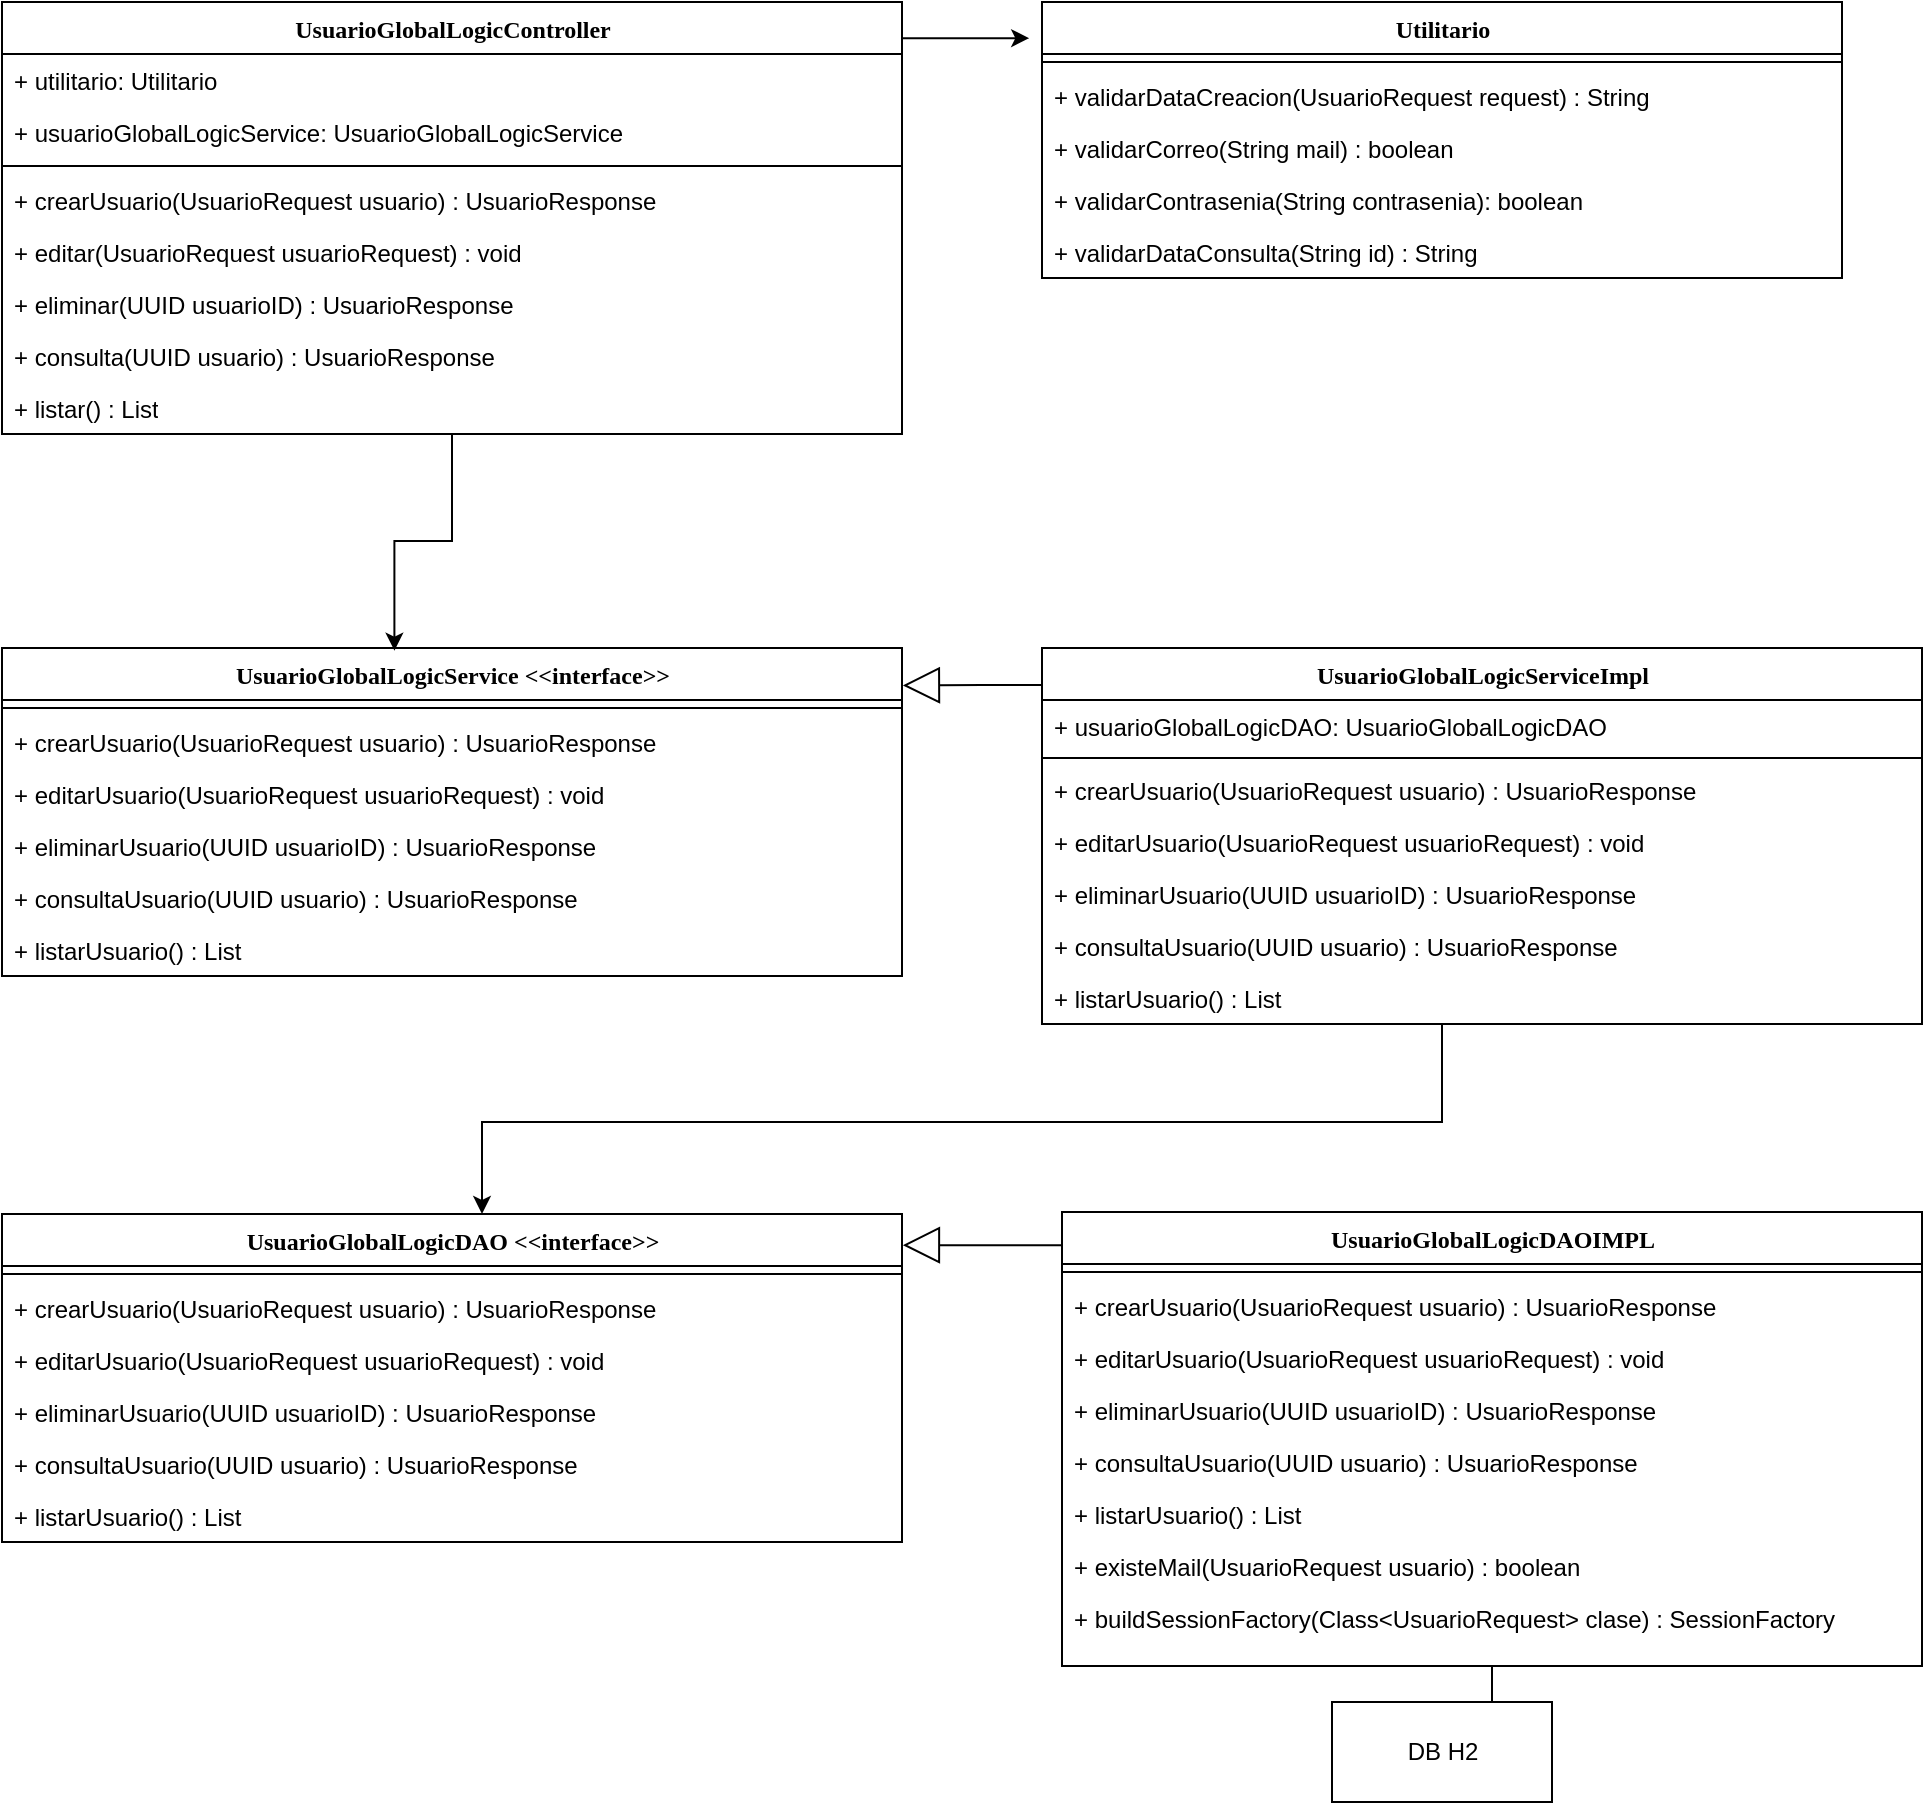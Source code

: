 <mxfile version="12.1.0" type="device" pages="1"><diagram name="Page-1" id="9f46799a-70d6-7492-0946-bef42562c5a5"><mxGraphModel dx="1192" dy="608" grid="1" gridSize="10" guides="1" tooltips="1" connect="1" arrows="1" fold="1" page="1" pageScale="1" pageWidth="1100" pageHeight="850" background="#ffffff" math="0" shadow="0"><root><mxCell id="0"/><mxCell id="1" parent="0"/><mxCell id="_h3s66R_4-OIreAefRuh-52" style="edgeStyle=orthogonalEdgeStyle;rounded=0;orthogonalLoop=1;jettySize=auto;html=1;entryX=-0.016;entryY=0.131;entryDx=0;entryDy=0;entryPerimeter=0;" edge="1" parent="1" source="78961159f06e98e8-17" target="_h3s66R_4-OIreAefRuh-43"><mxGeometry relative="1" as="geometry"><Array as="points"><mxPoint x="540" y="98"/><mxPoint x="540" y="98"/></Array></mxGeometry></mxCell><mxCell id="_h3s66R_4-OIreAefRuh-53" style="edgeStyle=orthogonalEdgeStyle;rounded=0;orthogonalLoop=1;jettySize=auto;html=1;entryX=0.436;entryY=0.008;entryDx=0;entryDy=0;entryPerimeter=0;" edge="1" parent="1" source="78961159f06e98e8-17" target="78961159f06e98e8-30"><mxGeometry relative="1" as="geometry"/></mxCell><mxCell id="78961159f06e98e8-17" value="UsuarioGlobalLogicController" style="swimlane;html=1;fontStyle=1;align=center;verticalAlign=top;childLayout=stackLayout;horizontal=1;startSize=26;horizontalStack=0;resizeParent=1;resizeLast=0;collapsible=1;marginBottom=0;swimlaneFillColor=#ffffff;rounded=0;shadow=0;comic=0;labelBackgroundColor=none;strokeColor=#000000;strokeWidth=1;fillColor=none;fontFamily=Verdana;fontSize=12;fontColor=#000000;" parent="1" vertex="1"><mxGeometry x="120" y="80" width="450" height="216" as="geometry"/></mxCell><mxCell id="78961159f06e98e8-25" value="+ utilitario: Utilitario" style="text;html=1;strokeColor=none;fillColor=none;align=left;verticalAlign=top;spacingLeft=4;spacingRight=4;whiteSpace=wrap;overflow=hidden;rotatable=0;points=[[0,0.5],[1,0.5]];portConstraint=eastwest;" parent="78961159f06e98e8-17" vertex="1"><mxGeometry y="26" width="450" height="26" as="geometry"/></mxCell><mxCell id="78961159f06e98e8-26" value="+ usuarioGlobalLogicService: UsuarioGlobalLogicService " style="text;html=1;strokeColor=none;fillColor=none;align=left;verticalAlign=top;spacingLeft=4;spacingRight=4;whiteSpace=wrap;overflow=hidden;rotatable=0;points=[[0,0.5],[1,0.5]];portConstraint=eastwest;" parent="78961159f06e98e8-17" vertex="1"><mxGeometry y="52" width="450" height="26" as="geometry"/></mxCell><mxCell id="78961159f06e98e8-19" value="" style="line;html=1;strokeWidth=1;fillColor=none;align=left;verticalAlign=middle;spacingTop=-1;spacingLeft=3;spacingRight=3;rotatable=0;labelPosition=right;points=[];portConstraint=eastwest;" parent="78961159f06e98e8-17" vertex="1"><mxGeometry y="78" width="450" height="8" as="geometry"/></mxCell><mxCell id="_h3s66R_4-OIreAefRuh-38" value="+ crearUsuario(UsuarioRequest usuario) : UsuarioResponse" style="text;html=1;strokeColor=none;fillColor=none;align=left;verticalAlign=top;spacingLeft=4;spacingRight=4;whiteSpace=wrap;overflow=hidden;rotatable=0;points=[[0,0.5],[1,0.5]];portConstraint=eastwest;" vertex="1" parent="78961159f06e98e8-17"><mxGeometry y="86" width="450" height="26" as="geometry"/></mxCell><mxCell id="_h3s66R_4-OIreAefRuh-39" value="+ editar(UsuarioRequest usuarioRequest) : void" style="text;html=1;strokeColor=none;fillColor=none;align=left;verticalAlign=top;spacingLeft=4;spacingRight=4;whiteSpace=wrap;overflow=hidden;rotatable=0;points=[[0,0.5],[1,0.5]];portConstraint=eastwest;" vertex="1" parent="78961159f06e98e8-17"><mxGeometry y="112" width="450" height="26" as="geometry"/></mxCell><mxCell id="_h3s66R_4-OIreAefRuh-40" value="&lt;div&gt;+ eliminar(UUID usuarioID) : UsuarioResponse&lt;/div&gt;&lt;div&gt;&lt;br&gt;&lt;/div&gt;" style="text;html=1;strokeColor=none;fillColor=none;align=left;verticalAlign=top;spacingLeft=4;spacingRight=4;whiteSpace=wrap;overflow=hidden;rotatable=0;points=[[0,0.5],[1,0.5]];portConstraint=eastwest;" vertex="1" parent="78961159f06e98e8-17"><mxGeometry y="138" width="450" height="26" as="geometry"/></mxCell><mxCell id="_h3s66R_4-OIreAefRuh-41" value="&lt;div&gt;+ consulta(UUID usuario) : UsuarioResponse&lt;/div&gt;" style="text;html=1;strokeColor=none;fillColor=none;align=left;verticalAlign=top;spacingLeft=4;spacingRight=4;whiteSpace=wrap;overflow=hidden;rotatable=0;points=[[0,0.5],[1,0.5]];portConstraint=eastwest;" vertex="1" parent="78961159f06e98e8-17"><mxGeometry y="164" width="450" height="26" as="geometry"/></mxCell><mxCell id="_h3s66R_4-OIreAefRuh-42" value="+ listar() : List" style="text;html=1;strokeColor=none;fillColor=none;align=left;verticalAlign=top;spacingLeft=4;spacingRight=4;whiteSpace=wrap;overflow=hidden;rotatable=0;points=[[0,0.5],[1,0.5]];portConstraint=eastwest;" vertex="1" parent="78961159f06e98e8-17"><mxGeometry y="190" width="450" height="26" as="geometry"/></mxCell><mxCell id="78961159f06e98e8-30" value="&lt;div&gt;UsuarioGlobalLogicService &amp;lt;&amp;lt;interface&amp;gt;&amp;gt;&lt;br&gt;&lt;/div&gt;" style="swimlane;html=1;fontStyle=1;align=center;verticalAlign=top;childLayout=stackLayout;horizontal=1;startSize=26;horizontalStack=0;resizeParent=1;resizeLast=0;collapsible=1;marginBottom=0;swimlaneFillColor=#ffffff;rounded=0;shadow=0;comic=0;labelBackgroundColor=none;strokeColor=#000000;strokeWidth=1;fillColor=none;fontFamily=Verdana;fontSize=12;fontColor=#000000;" parent="1" vertex="1"><mxGeometry x="120" y="403" width="450" height="164" as="geometry"><mxRectangle x="160" y="402.5" width="200" height="30" as="alternateBounds"/></mxGeometry></mxCell><mxCell id="78961159f06e98e8-38" value="" style="line;html=1;strokeWidth=1;fillColor=none;align=left;verticalAlign=middle;spacingTop=-1;spacingLeft=3;spacingRight=3;rotatable=0;labelPosition=right;points=[];portConstraint=eastwest;" parent="78961159f06e98e8-30" vertex="1"><mxGeometry y="26" width="450" height="8" as="geometry"/></mxCell><mxCell id="_h3s66R_4-OIreAefRuh-25" value="+ crearUsuario(UsuarioRequest usuario) : UsuarioResponse" style="text;html=1;strokeColor=none;fillColor=none;align=left;verticalAlign=top;spacingLeft=4;spacingRight=4;whiteSpace=wrap;overflow=hidden;rotatable=0;points=[[0,0.5],[1,0.5]];portConstraint=eastwest;" vertex="1" parent="78961159f06e98e8-30"><mxGeometry y="34" width="450" height="26" as="geometry"/></mxCell><mxCell id="_h3s66R_4-OIreAefRuh-24" value="+ editarUsuario(UsuarioRequest usuarioRequest) : void" style="text;html=1;strokeColor=none;fillColor=none;align=left;verticalAlign=top;spacingLeft=4;spacingRight=4;whiteSpace=wrap;overflow=hidden;rotatable=0;points=[[0,0.5],[1,0.5]];portConstraint=eastwest;" vertex="1" parent="78961159f06e98e8-30"><mxGeometry y="60" width="450" height="26" as="geometry"/></mxCell><mxCell id="_h3s66R_4-OIreAefRuh-23" value="&lt;div&gt;+ eliminarUsuario(UUID usuarioID) : UsuarioResponse&lt;/div&gt;&lt;div&gt;&lt;br&gt;&lt;/div&gt;" style="text;html=1;strokeColor=none;fillColor=none;align=left;verticalAlign=top;spacingLeft=4;spacingRight=4;whiteSpace=wrap;overflow=hidden;rotatable=0;points=[[0,0.5],[1,0.5]];portConstraint=eastwest;" vertex="1" parent="78961159f06e98e8-30"><mxGeometry y="86" width="450" height="26" as="geometry"/></mxCell><mxCell id="_h3s66R_4-OIreAefRuh-22" value="&lt;div&gt;+ consultaUsuario(UUID usuario) : UsuarioResponse&lt;/div&gt;" style="text;html=1;strokeColor=none;fillColor=none;align=left;verticalAlign=top;spacingLeft=4;spacingRight=4;whiteSpace=wrap;overflow=hidden;rotatable=0;points=[[0,0.5],[1,0.5]];portConstraint=eastwest;" vertex="1" parent="78961159f06e98e8-30"><mxGeometry y="112" width="450" height="26" as="geometry"/></mxCell><mxCell id="_h3s66R_4-OIreAefRuh-21" value="+ listarUsuario() : List" style="text;html=1;strokeColor=none;fillColor=none;align=left;verticalAlign=top;spacingLeft=4;spacingRight=4;whiteSpace=wrap;overflow=hidden;rotatable=0;points=[[0,0.5],[1,0.5]];portConstraint=eastwest;" vertex="1" parent="78961159f06e98e8-30"><mxGeometry y="138" width="450" height="26" as="geometry"/></mxCell><mxCell id="_h3s66R_4-OIreAefRuh-54" style="edgeStyle=orthogonalEdgeStyle;rounded=0;orthogonalLoop=1;jettySize=auto;html=1;" edge="1" parent="1" source="78961159f06e98e8-43" target="78961159f06e98e8-82"><mxGeometry relative="1" as="geometry"><Array as="points"><mxPoint x="840" y="640"/><mxPoint x="360" y="640"/></Array></mxGeometry></mxCell><mxCell id="78961159f06e98e8-43" value="UsuarioGlobalLogicServiceImpl" style="swimlane;html=1;fontStyle=1;align=center;verticalAlign=top;childLayout=stackLayout;horizontal=1;startSize=26;horizontalStack=0;resizeParent=1;resizeLast=0;collapsible=1;marginBottom=0;swimlaneFillColor=#ffffff;rounded=0;shadow=0;comic=0;labelBackgroundColor=none;strokeColor=#000000;strokeWidth=1;fillColor=none;fontFamily=Verdana;fontSize=12;fontColor=#000000;" parent="1" vertex="1"><mxGeometry x="640" y="403" width="440" height="188" as="geometry"><mxRectangle x="780" y="109" width="220" height="26" as="alternateBounds"/></mxGeometry></mxCell><mxCell id="_h3s66R_4-OIreAefRuh-20" value="+ usuarioGlobalLogicDAO: UsuarioGlobalLogicDAO " style="text;html=1;strokeColor=none;fillColor=none;align=left;verticalAlign=top;spacingLeft=4;spacingRight=4;whiteSpace=wrap;overflow=hidden;rotatable=0;points=[[0,0.5],[1,0.5]];portConstraint=eastwest;" vertex="1" parent="78961159f06e98e8-43"><mxGeometry y="26" width="440" height="26" as="geometry"/></mxCell><mxCell id="78961159f06e98e8-51" value="" style="line;html=1;strokeWidth=1;fillColor=none;align=left;verticalAlign=middle;spacingTop=-1;spacingLeft=3;spacingRight=3;rotatable=0;labelPosition=right;points=[];portConstraint=eastwest;" parent="78961159f06e98e8-43" vertex="1"><mxGeometry y="52" width="440" height="6" as="geometry"/></mxCell><mxCell id="78961159f06e98e8-52" value="+ crearUsuario(UsuarioRequest usuario) : UsuarioResponse" style="text;html=1;strokeColor=none;fillColor=none;align=left;verticalAlign=top;spacingLeft=4;spacingRight=4;whiteSpace=wrap;overflow=hidden;rotatable=0;points=[[0,0.5],[1,0.5]];portConstraint=eastwest;" parent="78961159f06e98e8-43" vertex="1"><mxGeometry y="58" width="440" height="26" as="geometry"/></mxCell><mxCell id="78961159f06e98e8-53" value="+ editarUsuario(UsuarioRequest usuarioRequest) : void" style="text;html=1;strokeColor=none;fillColor=none;align=left;verticalAlign=top;spacingLeft=4;spacingRight=4;whiteSpace=wrap;overflow=hidden;rotatable=0;points=[[0,0.5],[1,0.5]];portConstraint=eastwest;" parent="78961159f06e98e8-43" vertex="1"><mxGeometry y="84" width="440" height="26" as="geometry"/></mxCell><mxCell id="_h3s66R_4-OIreAefRuh-5" value="&lt;div&gt;+ eliminarUsuario(UUID usuarioID) : UsuarioResponse&lt;/div&gt;&lt;div&gt;&lt;br&gt;&lt;/div&gt;" style="text;html=1;strokeColor=none;fillColor=none;align=left;verticalAlign=top;spacingLeft=4;spacingRight=4;whiteSpace=wrap;overflow=hidden;rotatable=0;points=[[0,0.5],[1,0.5]];portConstraint=eastwest;" vertex="1" parent="78961159f06e98e8-43"><mxGeometry y="110" width="440" height="26" as="geometry"/></mxCell><mxCell id="_h3s66R_4-OIreAefRuh-16" value="&lt;div&gt;+ consultaUsuario(UUID usuario) : UsuarioResponse&lt;/div&gt;" style="text;html=1;strokeColor=none;fillColor=none;align=left;verticalAlign=top;spacingLeft=4;spacingRight=4;whiteSpace=wrap;overflow=hidden;rotatable=0;points=[[0,0.5],[1,0.5]];portConstraint=eastwest;" vertex="1" parent="78961159f06e98e8-43"><mxGeometry y="136" width="440" height="26" as="geometry"/></mxCell><mxCell id="_h3s66R_4-OIreAefRuh-17" value="+ listarUsuario() : List" style="text;html=1;strokeColor=none;fillColor=none;align=left;verticalAlign=top;spacingLeft=4;spacingRight=4;whiteSpace=wrap;overflow=hidden;rotatable=0;points=[[0,0.5],[1,0.5]];portConstraint=eastwest;" vertex="1" parent="78961159f06e98e8-43"><mxGeometry y="162" width="440" height="26" as="geometry"/></mxCell><mxCell id="_h3s66R_4-OIreAefRuh-57" style="edgeStyle=orthogonalEdgeStyle;rounded=0;orthogonalLoop=1;jettySize=auto;html=1;" edge="1" parent="1" source="78961159f06e98e8-69" target="_h3s66R_4-OIreAefRuh-56"><mxGeometry relative="1" as="geometry"/></mxCell><mxCell id="78961159f06e98e8-69" value="UsuarioGlobalLogicDAOIMPL" style="swimlane;html=1;fontStyle=1;align=center;verticalAlign=top;childLayout=stackLayout;horizontal=1;startSize=26;horizontalStack=0;resizeParent=1;resizeLast=0;collapsible=1;marginBottom=0;swimlaneFillColor=#ffffff;rounded=0;shadow=0;comic=0;labelBackgroundColor=none;strokeColor=#000000;strokeWidth=1;fillColor=none;fontFamily=Verdana;fontSize=12;fontColor=#000000;" parent="1" vertex="1"><mxGeometry x="650" y="685" width="430" height="227" as="geometry"/></mxCell><mxCell id="78961159f06e98e8-77" value="" style="line;html=1;strokeWidth=1;fillColor=none;align=left;verticalAlign=middle;spacingTop=-1;spacingLeft=3;spacingRight=3;rotatable=0;labelPosition=right;points=[];portConstraint=eastwest;" parent="78961159f06e98e8-69" vertex="1"><mxGeometry y="26" width="430" height="8" as="geometry"/></mxCell><mxCell id="_h3s66R_4-OIreAefRuh-33" value="+ crearUsuario(UsuarioRequest usuario) : UsuarioResponse" style="text;html=1;strokeColor=none;fillColor=none;align=left;verticalAlign=top;spacingLeft=4;spacingRight=4;whiteSpace=wrap;overflow=hidden;rotatable=0;points=[[0,0.5],[1,0.5]];portConstraint=eastwest;" vertex="1" parent="78961159f06e98e8-69"><mxGeometry y="34" width="430" height="26" as="geometry"/></mxCell><mxCell id="_h3s66R_4-OIreAefRuh-34" value="+ editarUsuario(UsuarioRequest usuarioRequest) : void" style="text;html=1;strokeColor=none;fillColor=none;align=left;verticalAlign=top;spacingLeft=4;spacingRight=4;whiteSpace=wrap;overflow=hidden;rotatable=0;points=[[0,0.5],[1,0.5]];portConstraint=eastwest;" vertex="1" parent="78961159f06e98e8-69"><mxGeometry y="60" width="430" height="26" as="geometry"/></mxCell><mxCell id="_h3s66R_4-OIreAefRuh-35" value="&lt;div&gt;+ eliminarUsuario(UUID usuarioID) : UsuarioResponse&lt;/div&gt;&lt;div&gt;&lt;br&gt;&lt;/div&gt;" style="text;html=1;strokeColor=none;fillColor=none;align=left;verticalAlign=top;spacingLeft=4;spacingRight=4;whiteSpace=wrap;overflow=hidden;rotatable=0;points=[[0,0.5],[1,0.5]];portConstraint=eastwest;" vertex="1" parent="78961159f06e98e8-69"><mxGeometry y="86" width="430" height="26" as="geometry"/></mxCell><mxCell id="_h3s66R_4-OIreAefRuh-36" value="&lt;div&gt;+ consultaUsuario(UUID usuario) : UsuarioResponse&lt;/div&gt;" style="text;html=1;strokeColor=none;fillColor=none;align=left;verticalAlign=top;spacingLeft=4;spacingRight=4;whiteSpace=wrap;overflow=hidden;rotatable=0;points=[[0,0.5],[1,0.5]];portConstraint=eastwest;" vertex="1" parent="78961159f06e98e8-69"><mxGeometry y="112" width="430" height="26" as="geometry"/></mxCell><mxCell id="_h3s66R_4-OIreAefRuh-37" value="+ listarUsuario() : List" style="text;html=1;strokeColor=none;fillColor=none;align=left;verticalAlign=top;spacingLeft=4;spacingRight=4;whiteSpace=wrap;overflow=hidden;rotatable=0;points=[[0,0.5],[1,0.5]];portConstraint=eastwest;" vertex="1" parent="78961159f06e98e8-69"><mxGeometry y="138" width="430" height="26" as="geometry"/></mxCell><mxCell id="_h3s66R_4-OIreAefRuh-58" value="+ existeMail(UsuarioRequest usuario) : boolean " style="text;html=1;strokeColor=none;fillColor=none;align=left;verticalAlign=top;spacingLeft=4;spacingRight=4;whiteSpace=wrap;overflow=hidden;rotatable=0;points=[[0,0.5],[1,0.5]];portConstraint=eastwest;" vertex="1" parent="78961159f06e98e8-69"><mxGeometry y="164" width="430" height="26" as="geometry"/></mxCell><mxCell id="_h3s66R_4-OIreAefRuh-59" value="+ buildSessionFactory(Class&amp;lt;UsuarioRequest&amp;gt; clase)  : SessionFactory " style="text;html=1;strokeColor=none;fillColor=none;align=left;verticalAlign=top;spacingLeft=4;spacingRight=4;whiteSpace=wrap;overflow=hidden;rotatable=0;points=[[0,0.5],[1,0.5]];portConstraint=eastwest;" vertex="1" parent="78961159f06e98e8-69"><mxGeometry y="190" width="430" height="26" as="geometry"/></mxCell><mxCell id="78961159f06e98e8-128" style="edgeStyle=orthogonalEdgeStyle;html=1;labelBackgroundColor=none;startFill=0;startSize=8;endArrow=block;endFill=0;endSize=16;fontFamily=Verdana;fontSize=12;entryX=1.001;entryY=0.114;entryDx=0;entryDy=0;entryPerimeter=0;" parent="1" source="78961159f06e98e8-43" target="78961159f06e98e8-30" edge="1"><mxGeometry relative="1" as="geometry"><Array as="points"><mxPoint x="620" y="421.5"/><mxPoint x="620" y="421.5"/></Array><mxPoint x="430" y="573.5" as="targetPoint"/></mxGeometry></mxCell><mxCell id="78961159f06e98e8-82" value="UsuarioGlobalLogicDAO  &amp;lt;&amp;lt;interface&amp;gt;&amp;gt;" style="swimlane;html=1;fontStyle=1;align=center;verticalAlign=top;childLayout=stackLayout;horizontal=1;startSize=26;horizontalStack=0;resizeParent=1;resizeLast=0;collapsible=1;marginBottom=0;swimlaneFillColor=#ffffff;rounded=0;shadow=0;comic=0;labelBackgroundColor=none;strokeColor=#000000;strokeWidth=1;fillColor=none;fontFamily=Verdana;fontSize=12;fontColor=#000000;" parent="1" vertex="1"><mxGeometry x="120" y="686" width="450" height="164" as="geometry"/></mxCell><mxCell id="78961159f06e98e8-90" value="" style="line;html=1;strokeWidth=1;fillColor=none;align=left;verticalAlign=middle;spacingTop=-1;spacingLeft=3;spacingRight=3;rotatable=0;labelPosition=right;points=[];portConstraint=eastwest;" parent="78961159f06e98e8-82" vertex="1"><mxGeometry y="26" width="450" height="8" as="geometry"/></mxCell><mxCell id="_h3s66R_4-OIreAefRuh-28" value="+ crearUsuario(UsuarioRequest usuario) : UsuarioResponse" style="text;html=1;strokeColor=none;fillColor=none;align=left;verticalAlign=top;spacingLeft=4;spacingRight=4;whiteSpace=wrap;overflow=hidden;rotatable=0;points=[[0,0.5],[1,0.5]];portConstraint=eastwest;" vertex="1" parent="78961159f06e98e8-82"><mxGeometry y="34" width="450" height="26" as="geometry"/></mxCell><mxCell id="_h3s66R_4-OIreAefRuh-29" value="+ editarUsuario(UsuarioRequest usuarioRequest) : void" style="text;html=1;strokeColor=none;fillColor=none;align=left;verticalAlign=top;spacingLeft=4;spacingRight=4;whiteSpace=wrap;overflow=hidden;rotatable=0;points=[[0,0.5],[1,0.5]];portConstraint=eastwest;" vertex="1" parent="78961159f06e98e8-82"><mxGeometry y="60" width="450" height="26" as="geometry"/></mxCell><mxCell id="_h3s66R_4-OIreAefRuh-30" value="&lt;div&gt;+ eliminarUsuario(UUID usuarioID) : UsuarioResponse&lt;/div&gt;&lt;div&gt;&lt;br&gt;&lt;/div&gt;" style="text;html=1;strokeColor=none;fillColor=none;align=left;verticalAlign=top;spacingLeft=4;spacingRight=4;whiteSpace=wrap;overflow=hidden;rotatable=0;points=[[0,0.5],[1,0.5]];portConstraint=eastwest;" vertex="1" parent="78961159f06e98e8-82"><mxGeometry y="86" width="450" height="26" as="geometry"/></mxCell><mxCell id="_h3s66R_4-OIreAefRuh-31" value="&lt;div&gt;+ consultaUsuario(UUID usuario) : UsuarioResponse&lt;/div&gt;" style="text;html=1;strokeColor=none;fillColor=none;align=left;verticalAlign=top;spacingLeft=4;spacingRight=4;whiteSpace=wrap;overflow=hidden;rotatable=0;points=[[0,0.5],[1,0.5]];portConstraint=eastwest;" vertex="1" parent="78961159f06e98e8-82"><mxGeometry y="112" width="450" height="26" as="geometry"/></mxCell><mxCell id="_h3s66R_4-OIreAefRuh-32" value="+ listarUsuario() : List" style="text;html=1;strokeColor=none;fillColor=none;align=left;verticalAlign=top;spacingLeft=4;spacingRight=4;whiteSpace=wrap;overflow=hidden;rotatable=0;points=[[0,0.5],[1,0.5]];portConstraint=eastwest;" vertex="1" parent="78961159f06e98e8-82"><mxGeometry y="138" width="450" height="26" as="geometry"/></mxCell><mxCell id="_h3s66R_4-OIreAefRuh-1" style="edgeStyle=orthogonalEdgeStyle;html=1;labelBackgroundColor=none;startFill=0;startSize=8;endArrow=block;endFill=0;endSize=16;fontFamily=Verdana;fontSize=12;entryX=1.001;entryY=0.095;entryDx=0;entryDy=0;entryPerimeter=0;" edge="1" parent="1" source="78961159f06e98e8-69" target="78961159f06e98e8-82"><mxGeometry relative="1" as="geometry"><Array as="points"><mxPoint x="600" y="701.5"/></Array><mxPoint x="630" y="513.5" as="sourcePoint"/><mxPoint x="440" y="583.5" as="targetPoint"/></mxGeometry></mxCell><mxCell id="_h3s66R_4-OIreAefRuh-43" value="Utilitario" style="swimlane;html=1;fontStyle=1;align=center;verticalAlign=top;childLayout=stackLayout;horizontal=1;startSize=26;horizontalStack=0;resizeParent=1;resizeLast=0;collapsible=1;marginBottom=0;swimlaneFillColor=#ffffff;rounded=0;shadow=0;comic=0;labelBackgroundColor=none;strokeColor=#000000;strokeWidth=1;fillColor=none;fontFamily=Verdana;fontSize=12;fontColor=#000000;" vertex="1" parent="1"><mxGeometry x="640" y="80" width="400" height="138" as="geometry"/></mxCell><mxCell id="_h3s66R_4-OIreAefRuh-46" value="" style="line;html=1;strokeWidth=1;fillColor=none;align=left;verticalAlign=middle;spacingTop=-1;spacingLeft=3;spacingRight=3;rotatable=0;labelPosition=right;points=[];portConstraint=eastwest;" vertex="1" parent="_h3s66R_4-OIreAefRuh-43"><mxGeometry y="26" width="400" height="8" as="geometry"/></mxCell><mxCell id="_h3s66R_4-OIreAefRuh-47" value="+ validarDataCreacion(UsuarioRequest request) : String" style="text;html=1;strokeColor=none;fillColor=none;align=left;verticalAlign=top;spacingLeft=4;spacingRight=4;whiteSpace=wrap;overflow=hidden;rotatable=0;points=[[0,0.5],[1,0.5]];portConstraint=eastwest;" vertex="1" parent="_h3s66R_4-OIreAefRuh-43"><mxGeometry y="34" width="400" height="26" as="geometry"/></mxCell><mxCell id="_h3s66R_4-OIreAefRuh-48" value="+ validarCorreo(String mail) : boolean " style="text;html=1;strokeColor=none;fillColor=none;align=left;verticalAlign=top;spacingLeft=4;spacingRight=4;whiteSpace=wrap;overflow=hidden;rotatable=0;points=[[0,0.5],[1,0.5]];portConstraint=eastwest;" vertex="1" parent="_h3s66R_4-OIreAefRuh-43"><mxGeometry y="60" width="400" height="26" as="geometry"/></mxCell><mxCell id="_h3s66R_4-OIreAefRuh-49" value="&lt;div&gt;+ validarContrasenia(String contrasenia): boolean &lt;br&gt;&lt;/div&gt;&lt;div&gt;&lt;br&gt;&lt;/div&gt;" style="text;html=1;strokeColor=none;fillColor=none;align=left;verticalAlign=top;spacingLeft=4;spacingRight=4;whiteSpace=wrap;overflow=hidden;rotatable=0;points=[[0,0.5],[1,0.5]];portConstraint=eastwest;" vertex="1" parent="_h3s66R_4-OIreAefRuh-43"><mxGeometry y="86" width="400" height="26" as="geometry"/></mxCell><mxCell id="_h3s66R_4-OIreAefRuh-50" value="&lt;div&gt;+ validarDataConsulta(String id) : String &lt;br&gt;&lt;/div&gt;" style="text;html=1;strokeColor=none;fillColor=none;align=left;verticalAlign=top;spacingLeft=4;spacingRight=4;whiteSpace=wrap;overflow=hidden;rotatable=0;points=[[0,0.5],[1,0.5]];portConstraint=eastwest;" vertex="1" parent="_h3s66R_4-OIreAefRuh-43"><mxGeometry y="112" width="400" height="26" as="geometry"/></mxCell><mxCell id="_h3s66R_4-OIreAefRuh-56" value="&lt;div&gt;DB H2&lt;/div&gt;" style="html=1;" vertex="1" parent="1"><mxGeometry x="785" y="930" width="110" height="50" as="geometry"/></mxCell></root></mxGraphModel></diagram></mxfile>